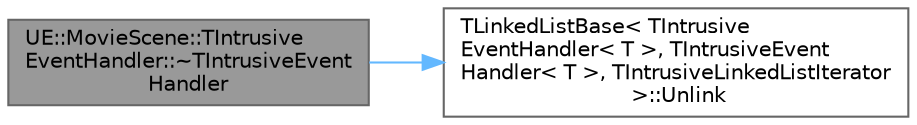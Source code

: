 digraph "UE::MovieScene::TIntrusiveEventHandler::~TIntrusiveEventHandler"
{
 // INTERACTIVE_SVG=YES
 // LATEX_PDF_SIZE
  bgcolor="transparent";
  edge [fontname=Helvetica,fontsize=10,labelfontname=Helvetica,labelfontsize=10];
  node [fontname=Helvetica,fontsize=10,shape=box,height=0.2,width=0.4];
  rankdir="LR";
  Node1 [id="Node000001",label="UE::MovieScene::TIntrusive\lEventHandler::~TIntrusiveEvent\lHandler",height=0.2,width=0.4,color="gray40", fillcolor="grey60", style="filled", fontcolor="black",tooltip=" "];
  Node1 -> Node2 [id="edge1_Node000001_Node000002",color="steelblue1",style="solid",tooltip=" "];
  Node2 [id="Node000002",label="TLinkedListBase\< TIntrusive\lEventHandler\< T \>, TIntrusiveEvent\lHandler\< T \>, TIntrusiveLinkedListIterator\l \>::Unlink",height=0.2,width=0.4,color="grey40", fillcolor="white", style="filled",URL="$d7/da3/classTLinkedListBase.html#ad0986a4068edd8c7cf05d91e65bf7d9e",tooltip=" "];
}
